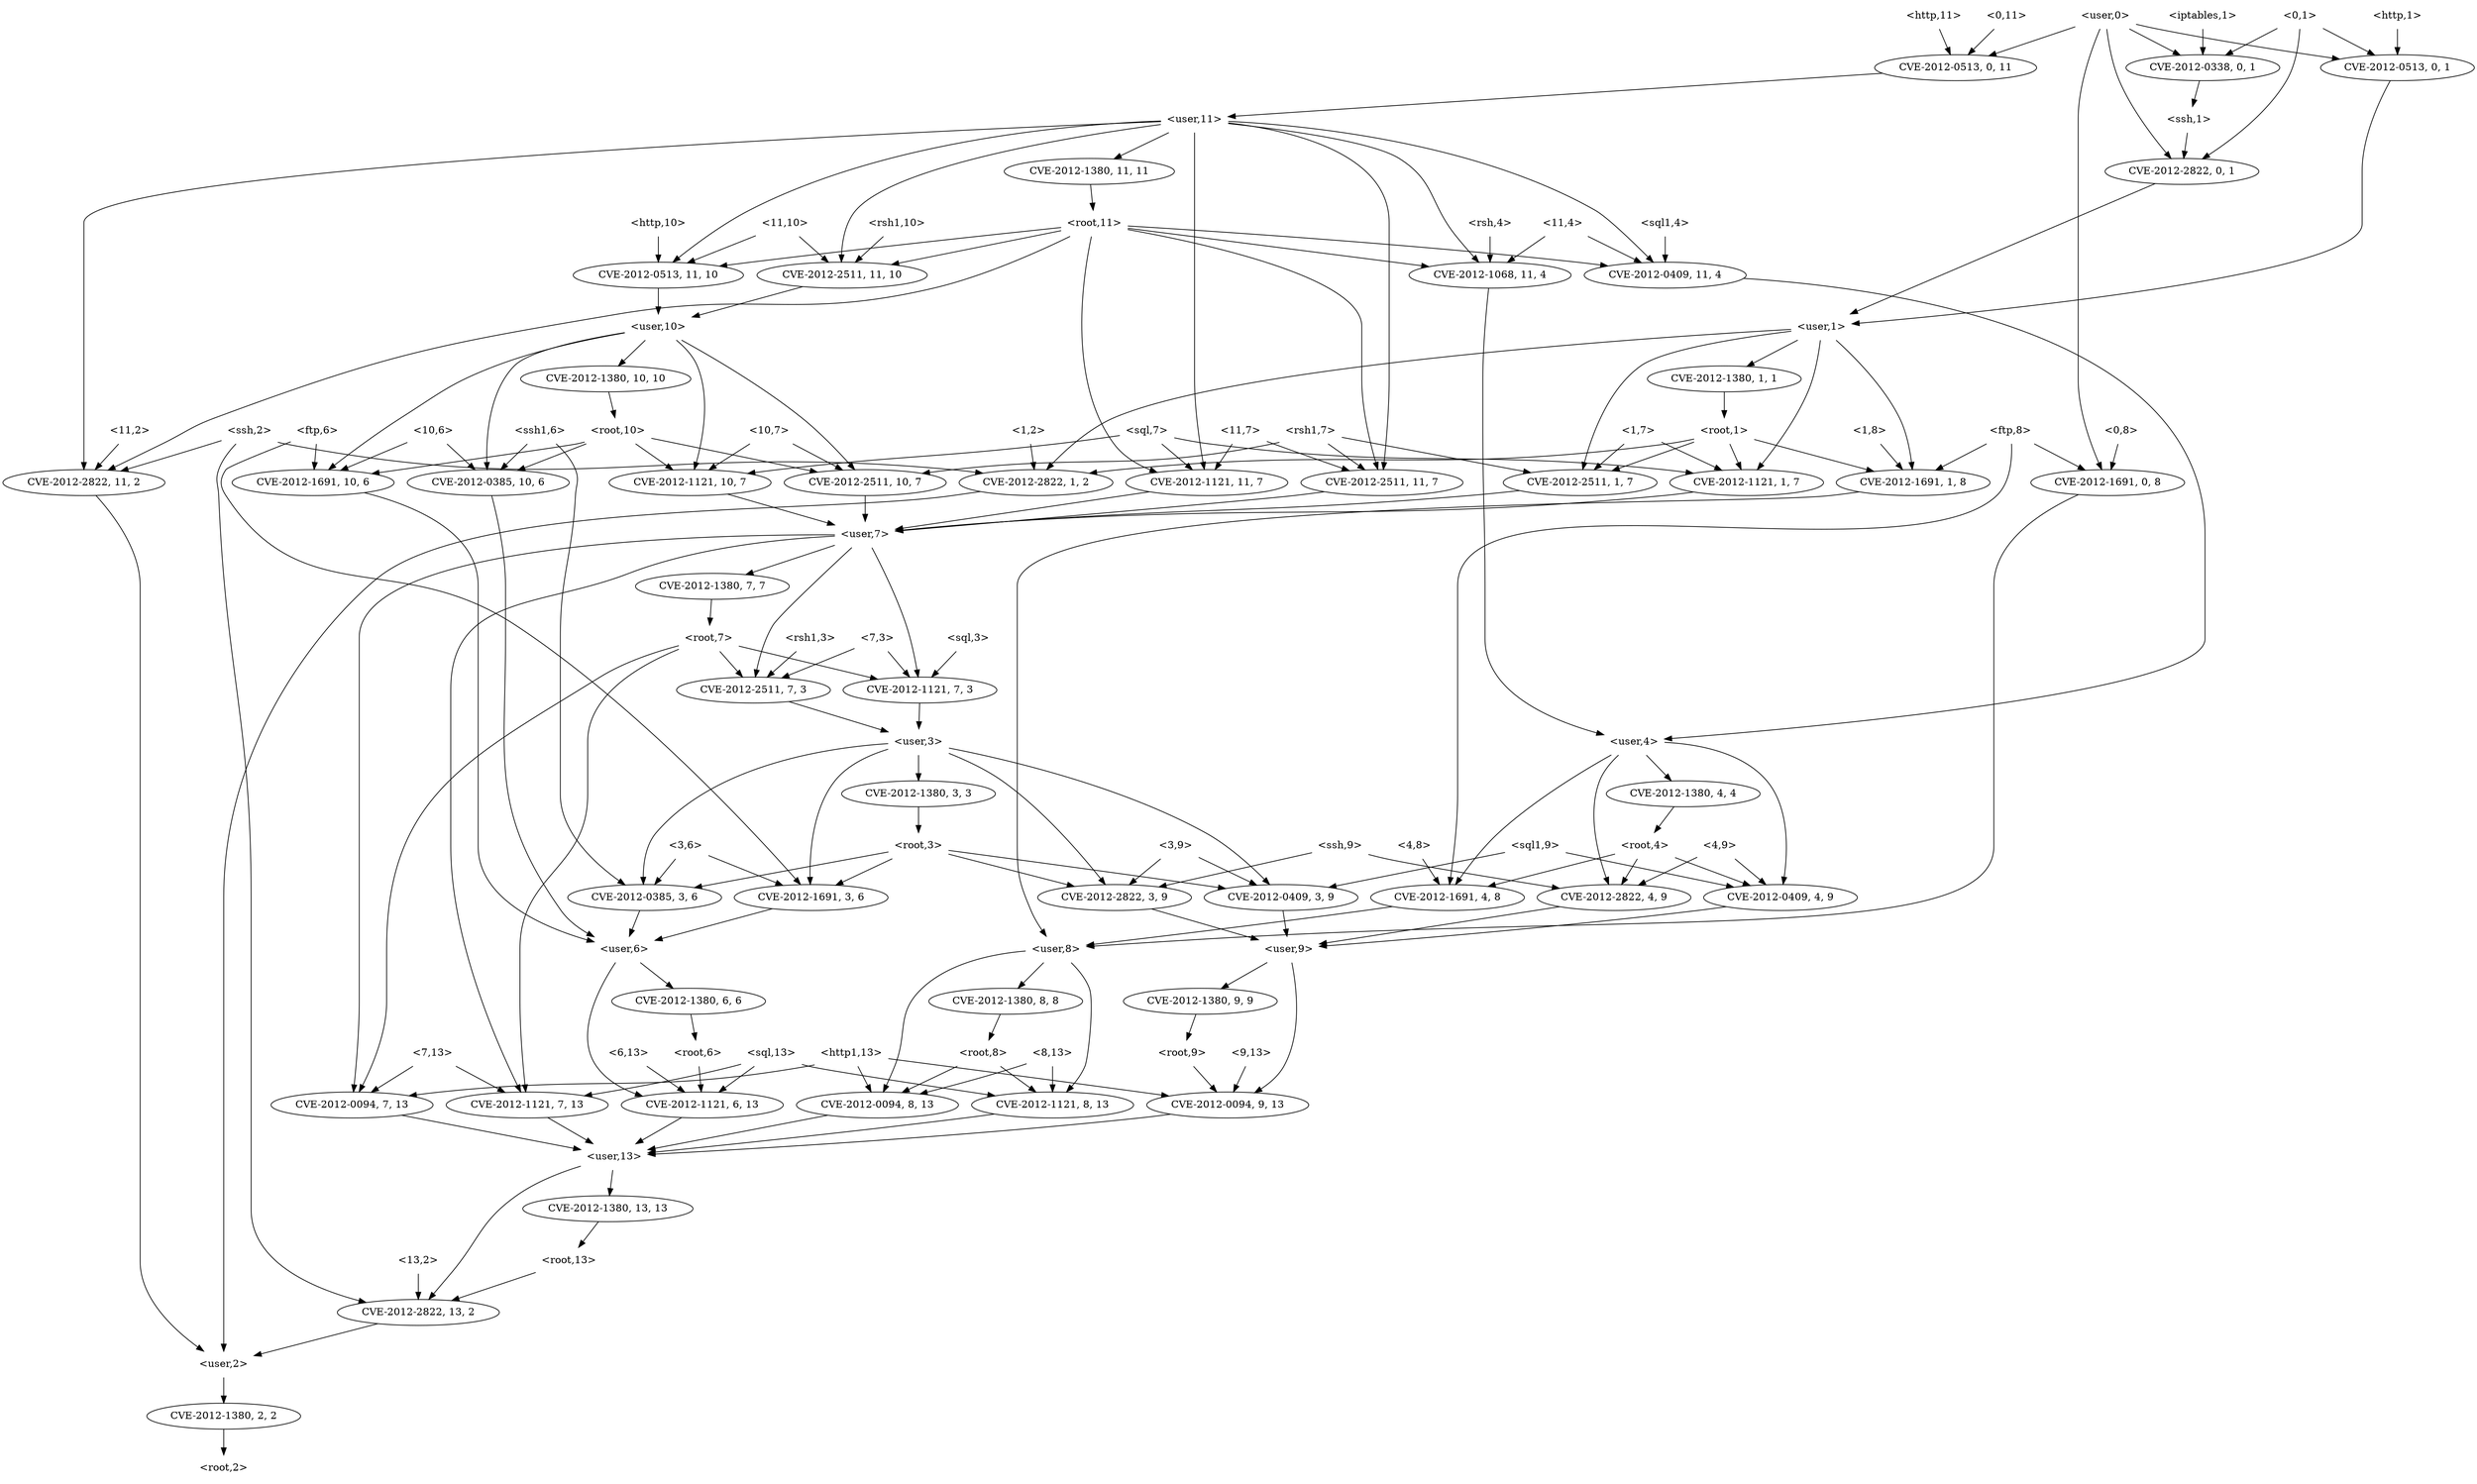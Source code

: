 strict digraph {
	graph [bb="0,0,2608,2052"];
	node [label="\N"];
	"<rsh,4>"	 [height=0.5,
		pos="541,1746",
		shape=plaintext,
		width=0.81944];
	"<v_rsh,11,4>"	 [height=0.5,
		label=<CVE-2012-1068, 11, 4>,
		pos="483,1674",
		width=2.5686];
	"<rsh,4>" -> "<v_rsh,11,4>"	 [pos="e,497.17,1692.1 526.66,1727.7 519.71,1719.3 511.23,1709.1 503.6,1699.9"];
	"<user,4>"	 [height=0.5,
		pos="908,1026",
		shape=plaintext,
		width=0.91667];
	"<v_rsh,11,4>" -> "<user,4>"	 [pos="e,874.65,1041 483,1656 483,1629.3 483,1576.1 483,1531 483,1531 483,1531 483,1457 483,1241 757.63,1094.4 865.36,1045.2"];
	"<v_sql1,4,9>"	 [height=0.5,
		label=<CVE-2012-0409, 4, 9>,
		pos="1076,810",
		width=2.4499];
	"<user,4>" -> "<v_sql1,4,9>"	 [pos="e,1037,826.2 912.06,1008 920.37,976.29 941.99,907.45 982,864 994.62,850.29 1011.6,839.23 1027.7,830.83"];
	"<v_ftp,4,8>"	 [height=0.5,
		label=<CVE-2012-1691, 4, 8>,
		pos="2164,810",
		width=2.4499];
	"<user,4>" -> "<v_ftp,4,8>"	 [pos="e,2111.7,824.57 941.12,1018.4 1022.4,1002.5 1238.4,961.32 1420,936 1571.4,914.9 1611.1,924.56 1762,900 1883.4,880.23 2023.3,846.81\
 2101.9,827.03"];
	"<v_root,4,4>"	 [height=0.5,
		label=<CVE-2012-1380, 4, 4>,
		pos="1091,954",
		width=2.4499];
	"<user,4>" -> "<v_root,4,4>"	 [pos="e,1051.4,970.14 941.14,1012.3 969.24,1001.6 1009.9,986.01 1041.8,973.81"];
	"<v_ssh,4,9>"	 [height=0.5,
		label=<CVE-2012-2822, 4, 9>,
		pos="881,810",
		width=2.4499];
	"<user,4>" -> "<v_ssh,4,9>"	 [pos="e,877.35,828.09 901.43,1007.9 892.66,984.18 877.59,939.58 872,900 869.76,884.16 870.66,879.94 872,864 872.72,855.5 874.07,846.31\
 875.51,838.01"];
	"<v_ftp,1,8>"	 [height=0.5,
		label=<CVE-2012-1691, 1, 8>,
		pos="2520,1386",
		width=2.4499];
	"<user,8>"	 [height=0.5,
		pos="1775,738",
		shape=plaintext,
		width=0.91667];
	"<v_ftp,1,8>" -> "<user,8>"	 [pos="e,1808.1,738.51 2512.1,1367.9 2500.7,1341.7 2481,1289.5 2481,1243 2481,1243 2481,1243 2481,881 2481,745.17 1972.4,737.62 1818.6,\
738.44"];
	"<v_sql,8,13>"	 [height=0.5,
		label=<CVE-2012-1121, 8, 13>,
		pos="1432,522",
		width=2.5686];
	"<user,8>" -> "<v_sql,8,13>"	 [pos="e,1438.5,540.09 1741.7,726.93 1733.4,724.53 1724.4,722.07 1716,720 1639.3,701.05 1607.7,727.79 1542,684 1491.9,650.63 1458.3,585.96\
 1442.5,549.56"];
	"<v_root,8,8>"	 [height=0.5,
		label=<CVE-2012-1380, 8, 8>,
		pos="1639,666",
		width=2.4499];
	"<user,8>" -> "<v_root,8,8>"	 [pos="e,1670.1,682.99 1741.7,719.88 1722.9,710.16 1699.1,697.94 1679.2,687.69"];
	"<v_http1,8,13>"	 [height=0.5,
		label=<CVE-2012-0094, 8, 13>,
		pos="1636,522",
		width=2.5686];
	"<user,8>" -> "<v_http1,8,13>"	 [pos="e,1652.1,540.12 1769.1,719.95 1762.3,701.54 1750.3,671.67 1736,648 1713.4,610.61 1680.8,572 1659.1,547.77"];
	"<ftp,6>"	 [height=0.5,
		pos="1825,1458",
		shape=plaintext,
		width=0.8125];
	"<v_ftp,10,6>"	 [height=0.5,
		label=<CVE-2012-1691, 10, 6>,
		pos="1847,1386",
		width=2.5686];
	"<ftp,6>" -> "<v_ftp,10,6>"	 [pos="e,1841.6,1404.1 1830.4,1439.7 1832.9,1431.9 1835.8,1422.5 1838.6,1413.8"];
	"<v_ftp,3,6>"	 [height=0.5,
		label=<CVE-2012-1691, 3, 6>,
		pos="1661,810",
		width=2.4499];
	"<ftp,6>" -> "<v_ftp,3,6>"	 [pos="e,1666.5,828.26 1795.6,1444.5 1778.3,1435.7 1757.4,1422.2 1745,1404 1722.2,1370.6 1726,1355.4 1726,1315 1726,1315 1726,1315 1726\
,1025 1726,1015.4 1687.4,893.51 1669.7,838.1"];
	"<user,6>"	 [height=0.5,
		pos="1674,738",
		shape=plaintext,
		width=0.91667];
	"<v_ftp,10,6>" -> "<user,6>"	 [pos="e,1707.2,749.31 1876.3,1368.8 1913.3,1346 1972,1300.6 1972,1243 1972,1243 1972,1243 1972,881 1972,840.55 1982.3,819.9 1953,792 1917.1\
,757.82 1781.3,766.88 1733,756 1727.9,754.84 1722.5,753.5 1717.2,752.09"];
	"<v_ftp,3,6>" -> "<user,6>"	 [pos="e,1670.8,756.1 1664.2,791.7 1665.6,783.98 1667.4,774.71 1669,766.11"];
	"<v_http,0,11>"	 [height=0.5,
		label=<CVE-2012-0513, 0, 11>,
		pos="756,1962",
		width=2.5686];
	"<user,11>"	 [height=0.5,
		pos="729,1890",
		shape=plaintext,
		width=1.0069];
	"<v_http,0,11>" -> "<user,11>"	 [pos="e,735.6,1908.1 749.33,1943.7 746.29,1935.8 742.62,1926.3 739.24,1917.5"];
	"<user,11>" -> "<v_rsh,11,4>"	 [pos="e,483.35,1692.3 692.45,1880.9 639.79,1867 544.29,1833.3 502,1764 490.65,1745.4 486.02,1721 484.16,1702.5"];
	"<v_http,11,10>"	 [height=0.5,
		label=<CVE-2012-0513, 11, 10>,
		pos="1268,1674",
		width=2.7013];
	"<user,11>" -> "<v_http,11,10>"	 [pos="e,1252.2,1691.9 765.32,1883.7 842.09,1871.3 1025,1836.2 1161,1764 1193.2,1746.9 1224.6,1719.1 1244.9,1699.1"];
	"<v_rsh1,11,10>"	 [height=0.5,
		label=<CVE-2012-2511, 11, 10>,
		pos="1055,1674",
		width=2.7013];
	"<user,11>" -> "<v_rsh1,11,10>"	 [pos="e,1032.9,1691.5 765.54,1879.2 794.62,1870.4 835.65,1855.9 868,1836 928.87,1798.6 932.35,1774 987,1728 999.19,1717.7 1013,1706.9 \
1025,1697.6"];
	"<v_sql1,11,4>"	 [height=0.5,
		label=<CVE-2012-0409, 11, 4>,
		pos="279,1674",
		width=2.5686];
	"<user,11>" -> "<v_sql1,11,4>"	 [pos="e,295.54,1691.9 692.41,1881.4 651.99,1872.6 585.31,1856.5 530,1836 461.04,1810.4 442.37,1804.5 381,1764 352.09,1744.9 322.65,1718.3\
 302.88,1699.1"];
	"<v_root,11,11>"	 [height=0.5,
		label=<CVE-2012-1380, 11, 11>,
		pos="729,1818",
		width=2.7013];
	"<user,11>" -> "<v_root,11,11>"	 [pos="e,729,1836.1 729,1871.7 729,1864 729,1854.7 729,1846.1"];
	"<v_rsh1,11,7>"	 [height=0.5,
		label=<CVE-2012-2511, 11, 7>,
		pos="604,1386",
		width=2.5686];
	"<user,11>" -> "<v_rsh1,11,7>"	 [pos="e,604,1404 692.51,1879.7 669.19,1871.8 640.19,1858.2 623,1836 598.24,1804 604,1787.4 604,1747 604,1747 604,1747 604,1529 604,1489\
 604,1442.7 604,1414.1"];
	"<v_ssh,11,2>"	 [height=0.5,
		label=<CVE-2012-2822, 11, 2>,
		pos="92,1386",
		width=2.5686];
	"<user,11>" -> "<v_ssh,11,2>"	 [pos="e,92,1404 692.46,1888.7 557.11,1886.7 92,1870.9 92,1747 92,1747 92,1747 92,1529 92,1489 92,1442.7 92,1414.1"];
	"<v_sql,11,7>"	 [height=0.5,
		label=<CVE-2012-1121, 11, 7>,
		pos="808,1386",
		width=2.5686];
	"<user,11>" -> "<v_sql,11,7>"	 [pos="e,817.31,1403.9 765.49,1879.7 788.81,1871.8 817.81,1858.2 835,1836 859.76,1804 854,1787.4 854,1747 854,1747 854,1747 854,1529 854\
,1486.8 835.4,1440.9 821.85,1413"];
	"<v_root,3,3>"	 [height=0.5,
		label=<CVE-2012-1380, 3, 3>,
		pos="1517,954",
		width=2.4499];
	"<root,3>"	 [height=0.5,
		pos="1517,882",
		shape=plaintext,
		width=0.89583];
	"<v_root,3,3>" -> "<root,3>"	 [pos="e,1517,900.1 1517,935.7 1517,927.98 1517,918.71 1517,910.11"];
	"<v_sql1,3,9>"	 [height=0.5,
		label=<CVE-2012-0409, 3, 9>,
		pos="1271,810",
		width=2.4499];
	"<root,3>" -> "<v_sql1,3,9>"	 [pos="e,1320.5,825.09 1484.6,871.78 1445.4,860.63 1378.7,841.65 1330.2,827.86"];
	"<root,3>" -> "<v_ftp,3,6>"	 [pos="e,1628.3,826.9 1549.3,865.29 1569.9,855.27 1596.8,842.19 1619.1,831.38"];
	"<v_ssh,3,9>"	 [height=0.5,
		label=<CVE-2012-2822, 3, 9>,
		pos="1466,810",
		width=2.4499];
	"<root,3>" -> "<v_ssh,3,9>"	 [pos="e,1478.5,828.1 1504.4,863.7 1498.4,855.47 1491.1,845.48 1484.5,836.42"];
	"<v_ssh1,3,6>"	 [height=0.5,
		label=<CVE-2012-0385, 3, 6>,
		pos="1856,810",
		width=2.4499];
	"<root,3>" -> "<v_ssh1,3,6>"	 [pos="e,1796.4,823.3 1549.5,874.29 1603.8,863.08 1714.1,840.3 1786.5,825.35"];
	"<root,1>"	 [height=0.5,
		pos="1122,1458",
		shape=plaintext,
		width=0.89583];
	"<v_ssh,1,2>"	 [height=0.5,
		label=<CVE-2012-2822, 1, 2>,
		pos="329,1386",
		width=2.4499];
	"<root,1>" -> "<v_ssh,1,2>"	 [pos="e,405.17,1395.1 1089.3,1442.6 1086.2,1441.6 1083.1,1440.7 1080,1440 829.01,1383 758.56,1424.6 502,1404 473.73,1401.7 442.91,1398.8\
 415.22,1396.1"];
	"<root,1>" -> "<v_ftp,1,8>"	 [pos="e,2450.1,1397.1 1154.3,1442.3 1157.2,1441.4 1160.1,1440.6 1163,1440 1428.6,1383 2114.1,1425 2385,1404 2402.9,1402.6 2422,1400.6 \
2440.1,1398.3"];
	"<v_sql,1,7>"	 [height=0.5,
		label=<CVE-2012-1121, 1, 7>,
		pos="1202,1386",
		width=2.4499];
	"<root,1>" -> "<v_sql,1,7>"	 [pos="e,1183,1403.6 1141.8,1439.7 1151.9,1430.8 1164.4,1419.9 1175.3,1410.3"];
	"<v_rsh1,1,7>"	 [height=0.5,
		label=<CVE-2012-2511, 1, 7>,
		pos="1007,1386",
		width=2.4499];
	"<root,1>" -> "<v_rsh1,1,7>"	 [pos="e,1033.7,1403.2 1093.9,1439.9 1078.4,1430.5 1059,1418.7 1042.5,1408.6"];
	"<user,2>"	 [height=0.5,
		pos="251,162",
		shape=plaintext,
		width=0.91667];
	"<v_ssh,1,2>" -> "<user,2>"	 [pos="e,251,180.05 312.46,1368.3 289.56,1343.3 251,1293.6 251,1243 251,1243 251,1243 251,305 251,265 251,218.65 251,190.08"];
	"<user,7>"	 [height=0.5,
		pos="944,1314",
		shape=plaintext,
		width=0.91667];
	"<v_sql,1,7>" -> "<user,7>"	 [pos="e,977.33,1324 1151.3,1371.3 1103.4,1358.3 1032.4,1339 987.13,1326.7"];
	"<v_rsh1,1,7>" -> "<user,7>"	 [pos="e,959.55,1332.3 991.75,1368.1 984.12,1359.6 974.75,1349.2 966.33,1339.8"];
	"<user,9>"	 [height=0.5,
		pos="1076,738",
		shape=plaintext,
		width=0.91667];
	"<v_root,9,9>"	 [height=0.5,
		label=<CVE-2012-1380, 9, 9>,
		pos="960,666",
		width=2.4499];
	"<user,9>" -> "<v_root,9,9>"	 [pos="e,986.89,683.23 1047.6,719.88 1032,710.45 1012.5,698.66 995.8,688.61"];
	"<v_http1,9,13>"	 [height=0.5,
		label=<CVE-2012-0094, 9, 13>,
		pos="1009,522",
		width=2.5686];
	"<user,9>" -> "<v_http1,9,13>"	 [pos="e,1025.5,539.72 1076,719.78 1075.3,689.45 1071.3,625.09 1050,576 1045.6,565.81 1038.8,555.85 1031.9,547.36"];
	"<root,9>"	 [height=0.5,
		pos="1009,594",
		shape=plaintext,
		width=0.89583];
	"<v_root,9,9>" -> "<root,9>"	 [pos="e,996.91,612.28 971.86,648.05 977.61,639.84 984.65,629.79 991.04,620.66"];
	"<user,13>"	 [height=0.5,
		pos="907,450",
		shape=plaintext,
		width=1.0069];
	"<v_http1,9,13>" -> "<user,13>"	 [pos="e,931.83,468.04 985.09,504.59 971.7,495.4 954.8,483.8 940.15,473.75"];
	"<8,13>"	 [height=0.5,
		pos="1552,594",
		shape=plaintext,
		width=0.78472];
	"<8,13>" -> "<v_sql,8,13>"	 [pos="e,1459.8,539.23 1523.6,576.41 1507.2,566.84 1486.3,554.7 1468.7,544.42"];
	"<8,13>" -> "<v_http1,8,13>"	 [pos="e,1616.1,539.62 1572.8,575.7 1583.5,566.75 1596.8,555.71 1608.3,546.05"];
	"<v_sql,8,13>" -> "<user,13>"	 [pos="e,943.47,455.1 1365,509.56 1353,507.62 1340.7,505.69 1329,504 1192.8,484.22 1031.2,465.15 953.44,456.24"];
	"<v_http1,8,13>" -> "<user,13>"	 [pos="e,943.44,453.07 1570.2,509.34 1557.8,507.38 1545,505.5 1533,504 1317.2,477.1 1057.8,459.95 953.62,453.68"];
	"<v_root,2,2>"	 [height=0.5,
		label=<CVE-2012-1380, 2, 2>,
		pos="251,90",
		width=2.4499];
	"<user,2>" -> "<v_root,2,2>"	 [pos="e,251,108.1 251,143.7 251,135.98 251,126.71 251,118.11"];
	"<root,9>" -> "<v_http1,9,13>"	 [pos="e,1009,540.1 1009,575.7 1009,567.98 1009,558.71 1009,550.11"];
	"<user,1>"	 [height=0.5,
		pos="930,1602",
		shape=plaintext,
		width=0.91667];
	"<user,1>" -> "<v_rsh1,1,7>"	 [pos="e,965.99,1402.1 923.53,1583.7 913.1,1552.7 896.2,1486.5 922,1440 929.82,1425.9 943.12,1415.1 956.91,1407"];
	"<user,1>" -> "<v_ssh,1,2>"	 [pos="e,371.01,1402 896.83,1589.2 797.38,1553.8 501.14,1448.3 380.74,1405.4"];
	"<v_root,1,1>"	 [height=0.5,
		label=<CVE-2012-1380, 1, 1>,
		pos="1071,1530",
		width=2.4499];
	"<user,1>" -> "<v_root,1,1>"	 [pos="e,1039.1,1546.8 963.06,1584.6 983.05,1574.7 1008.7,1561.9 1030,1551.4"];
	"<user,1>" -> "<v_sql,1,7>"	 [pos="e,1218.5,1404.1 963.21,1599.4 1011.2,1595.9 1101.4,1584.6 1168,1548 1207.7,1526.2 1222.7,1517.8 1240,1476 1246.1,1461.2 1244.9,1455.2\
 1240,1440 1236.8,1430.1 1231,1420.4 1224.9,1412.2"];
	"<user,1>" -> "<v_ftp,1,8>"	 [pos="e,2511.1,1404.1 963.24,1599.9 1173.2,1592.4 2311.2,1549 2446,1476 2472.5,1461.7 2493.3,1433.6 2506,1412.8"];
	"<v_root,1,1>" -> "<root,1>"	 [pos="e,1109.4,1476.3 1083.3,1512.1 1089.4,1503.8 1096.8,1493.6 1103.5,1484.4"];
	"<http,11>"	 [height=0.5,
		pos="715,2034",
		shape=plaintext,
		width=0.97917];
	"<http,11>" -> "<v_http,0,11>"	 [pos="e,745.98,1980.1 725.13,2015.7 729.85,2007.6 735.56,1997.9 740.78,1989"];
	"<3,6>"	 [height=0.5,
		pos="1726,882",
		shape=plaintext,
		width=0.75];
	"<3,6>" -> "<v_ftp,3,6>"	 [pos="e,1676.9,828.1 1709.9,863.7 1702.1,855.22 1692.4,844.86 1683.8,835.58"];
	"<3,6>" -> "<v_ssh1,3,6>"	 [pos="e,1826.1,827.12 1753.3,866.33 1771.8,856.34 1796.6,842.97 1817.2,831.88"];
	"<v_ssh1,3,6>" -> "<user,6>"	 [pos="e,1707,751.7 1816.5,793.81 1787,782.45 1746.7,766.95 1716.4,755.33"];
	"<0,11>"	 [height=0.5,
		pos="797,2034",
		shape=plaintext,
		width=0.78472];
	"<0,11>" -> "<v_http,0,11>"	 [pos="e,766.02,1980.1 786.87,2015.7 782.15,2007.6 776.44,1997.9 771.22,1989"];
	"<rsh1,3>"	 [height=0.5,
		pos="1006,1170",
		shape=plaintext,
		width=0.92361];
	"<v_rsh1,7,3>"	 [height=0.5,
		label=<CVE-2012-2511, 7, 3>,
		pos="974,1098",
		width=2.4499];
	"<rsh1,3>" -> "<v_rsh1,7,3>"	 [pos="e,981.82,1116.1 998.09,1151.7 994.45,1143.7 990.05,1134.1 986.01,1125.3"];
	"<user,3>"	 [height=0.5,
		pos="1401,1026",
		shape=plaintext,
		width=0.91667];
	"<v_rsh1,7,3>" -> "<user,3>"	 [pos="e,1367.8,1032.2 1038.6,1085.7 1049.7,1083.8 1061.2,1081.8 1072,1080 1174.4,1062.9 1295,1043.7 1357.9,1033.8"];
	"<v_root,10,10>"	 [height=0.5,
		label=<CVE-2012-1380, 10, 10>,
		pos="1719,1530",
		width=2.7013];
	"<root,10>"	 [height=0.5,
		pos="1719,1458",
		shape=plaintext,
		width=1];
	"<v_root,10,10>" -> "<root,10>"	 [pos="e,1719,1476.1 1719,1511.7 1719,1504 1719,1494.7 1719,1486.1"];
	"<root,10>" -> "<v_ftp,10,6>"	 [pos="e,1817.3,1403.2 1750.3,1439.9 1767.9,1430.3 1789.9,1418.2 1808.5,1408"];
	"<v_sql,10,7>"	 [height=0.5,
		label=<CVE-2012-1121, 10, 7>,
		pos="1605,1386",
		width=2.5686];
	"<root,10>" -> "<v_sql,10,7>"	 [pos="e,1631.8,1403.5 1691.1,1439.9 1675.9,1430.5 1656.8,1418.8 1640.5,1408.8"];
	"<v_rsh1,10,7>"	 [height=0.5,
		label=<CVE-2012-2511, 10, 7>,
		pos="1401,1386",
		width=2.5686];
	"<root,10>" -> "<v_rsh1,10,7>"	 [pos="e,1459.8,1399.9 1682.8,1449 1631.1,1437.7 1535.1,1416.5 1469.6,1402.1"];
	"<v_ssh1,10,6>"	 [height=0.5,
		label=<CVE-2012-0385, 10, 6>,
		pos="2051,1386",
		width=2.5686];
	"<root,10>" -> "<v_ssh1,10,6>"	 [pos="e,1986.5,1398.9 1755.1,1447.5 1765.1,1444.9 1775.9,1442.3 1786,1440 1850,1425.5 1923.3,1411 1976.5,1400.8"];
	"<http,10>"	 [height=0.5,
		pos="1268,1746",
		shape=plaintext,
		width=0.97917];
	"<http,10>" -> "<v_http,11,10>"	 [pos="e,1268,1692.1 1268,1727.7 1268,1720 1268,1710.7 1268,1702.1"];
	"<user,10>"	 [height=0.5,
		pos="1594,1602",
		shape=plaintext,
		width=1.0069];
	"<v_http,11,10>" -> "<user,10>"	 [pos="e,1557.6,1610.8 1328.9,1659.9 1392.4,1646.3 1490.4,1625.2 1547.8,1612.9"];
	"<user,10>" -> "<v_ssh1,10,6>"	 [pos="e,2051.6,1404.1 1630.5,1595.8 1725.7,1581.5 1978.4,1538.4 2031,1476 2045.5,1458.8 2050.1,1433.4 2051.3,1414.1"];
	"<user,10>" -> "<v_ftp,10,6>"	 [pos="e,1853.7,1404.4 1630.3,1601.6 1679.4,1600.7 1767.4,1592.3 1825,1548 1865.3,1517 1870.4,1490.3 1863,1440 1861.7,1431.3 1859.3,1422.1\
 1856.8,1413.9"];
	"<user,10>" -> "<v_sql,10,7>"	 [pos="e,1604.1,1404.2 1594.9,1583.8 1596.8,1546.8 1601.3,1459.2 1603.6,1414.4"];
	"<user,10>" -> "<v_rsh1,10,7>"	 [pos="e,1415.1,1403.9 1577.5,1583.8 1554.6,1560 1512.1,1515.2 1477,1476 1457.9,1454.6 1436.7,1429.7 1421.6,1411.7"];
	"<user,10>" -> "<v_root,10,10>"	 [pos="e,1690,1547.2 1624.6,1583.9 1641.6,1574.4 1662.9,1562.4 1680.9,1552.3"];
	"<v_ssh1,10,6>" -> "<user,6>"	 [pos="e,1707.2,749.41 2050.4,1368 2049.5,1341.3 2048,1288.1 2048,1243 2048,1243 2048,1243 2048,881 2048,830.4 2020.9,817.23 1977,792 1882\
,737.35 1840.1,779.23 1733,756 1727.9,754.89 1722.5,753.57 1717.2,752.17"];
	"<v_sql,10,7>" -> "<user,7>"	 [pos="e,977.11,1317.3 1538.9,1373.4 1526.6,1371.4 1514,1369.6 1502,1368 1310.8,1343.2 1081.4,1325 987.36,1318.1"];
	"<v_rsh1,10,7>" -> "<user,7>"	 [pos="e,977.31,1319.8 1333.5,1373.6 1322,1371.7 1310.2,1369.8 1299,1368 1186.8,1350.3 1054.4,1330.9 987.48,1321.2"];
	"<root,2>"	 [height=0.5,
		pos="251,18",
		shape=plaintext,
		width=0.89583];
	"<v_root,13,13>"	 [height=0.5,
		label=<CVE-2012-1380, 13, 13>,
		pos="563,378",
		width=2.7013];
	"<root,13>"	 [height=0.5,
		pos="509,306",
		shape=plaintext,
		width=1];
	"<v_root,13,13>" -> "<root,13>"	 [pos="e,522.33,324.28 549.93,360.05 543.52,351.75 535.68,341.58 528.58,332.38"];
	"<v_ssh,13,2>"	 [height=0.5,
		label=<CVE-2012-2822, 13, 2>,
		pos="399,234",
		width=2.5686];
	"<root,13>" -> "<v_ssh,13,2>"	 [pos="e,424.87,251.47 482.09,287.88 467.52,278.61 449.36,267.05 433.73,257.1"];
	"<root,8>"	 [height=0.5,
		pos="1636,594",
		shape=plaintext,
		width=0.89583];
	"<v_root,8,8>" -> "<root,8>"	 [pos="e,1636.7,612.1 1638.3,647.7 1637.9,639.98 1637.5,630.71 1637.2,622.11"];
	"<ssh,9>"	 [height=0.5,
		pos="1022,882",
		shape=plaintext,
		width=0.84028];
	"<ssh,9>" -> "<v_ssh,4,9>"	 [pos="e,913,826.89 991.41,865.81 971.14,855.75 944.31,842.43 922.17,831.44"];
	"<ssh,9>" -> "<v_ssh,3,9>"	 [pos="e,1402.6,822.53 1052.3,866.76 1055.2,865.72 1058.1,864.77 1061,864 1193.6,828.17 1232,847.75 1368,828 1376,826.84 1384.3,825.55 \
1392.5,824.2"];
	"<v_ssh,4,9>" -> "<user,9>"	 [pos="e,1043,750.86 922.83,793.98 955.39,782.3 1000.4,766.14 1033.2,754.37"];
	"<v_ssh,3,9>" -> "<user,9>"	 [pos="e,1109.4,744.99 1402,797.52 1322.3,783.2 1188.1,759.12 1119.4,746.79"];
	"<user,0>"	 [height=0.5,
		pos="1194,2034",
		shape=plaintext,
		width=0.91667];
	"<user,0>" -> "<v_http,0,11>"	 [pos="e,829.95,1972.9 1161,2022.9 1151.9,2020.4 1142.1,2017.9 1133,2016 1105,2010.2 942.25,1988 839.96,1974.2"];
	"<v_iptables,0,1>"	 [height=0.5,
		label=<CVE-2012-0338, 0, 1>,
		pos="1213,1962",
		width=2.4499];
	"<user,0>" -> "<v_iptables,0,1>"	 [pos="e,1208.4,1980.1 1198.7,2015.7 1200.8,2007.9 1203.4,1998.5 1205.7,1989.8"];
	"<v_ssh,0,1>"	 [height=0.5,
		label=<CVE-2012-2822, 0, 1>,
		pos="1296,1818",
		width=2.4499];
	"<user,0>" -> "<v_ssh,0,1>"	 [pos="e,1303.9,1836.1 1227.2,2018.9 1260.6,2004.5 1307.5,1983.8 1310,1980 1336.3,1939.1 1320.6,1879.9 1307.7,1845.9"];
	"<v_ftp,0,8>"	 [height=0.5,
		label=<CVE-2012-1691, 0, 8>,
		pos="2288,1386",
		width=2.4499];
	"<user,0>" -> "<v_ftp,0,8>"	 [pos="e,2285.8,1404 1227.2,2018.6 1230.1,2017.6 1233.1,2016.7 1236,2016 1348.8,1986.9 2277,2007.5 2277,1891 2277,1891 2277,1891 2277,1529\
 2277,1488.9 2281.4,1442.6 2284.7,1414"];
	"<v_http,0,1>"	 [height=0.5,
		label=<CVE-2012-0513, 0, 1>,
		pos="981,1962",
		width=2.4499];
	"<user,0>" -> "<v_http,0,1>"	 [pos="e,1025.5,1977.6 1160.7,2022.1 1127.1,2011 1074.6,1993.8 1035,1980.8"];
	"<ssh,1>"	 [height=0.5,
		pos="1241,1890",
		shape=plaintext,
		width=0.84028];
	"<v_iptables,0,1>" -> "<ssh,1>"	 [pos="e,1234.2,1908.1 1219.9,1943.7 1223.1,1935.8 1226.9,1926.3 1230.4,1917.5"];
	"<v_ssh,0,1>" -> "<user,1>"	 [pos="e,930.18,1620 1214.2,1811.1 1135.2,1804 1022.4,1789.7 987,1764 944.29,1733 933.42,1667.3 930.75,1630.1"];
	"<v_ftp,0,8>" -> "<user,8>"	 [pos="e,1808.2,740.1 2304.5,1368.3 2327.4,1343.3 2366,1293.6 2366,1243 2366,1243 2366,1243 2366,881 2366,819.82 2317.2,816.15 2261,792\
 2181.7,757.94 1921.9,744.55 1818.3,740.48"];
	"<v_http,0,1>" -> "<user,1>"	 [pos="e,929.05,1620.1 976.59,1943.9 965.94,1901.5 939.05,1788.3 930,1692 928.06,1671.4 928.15,1647.9 928.68,1630.3"];
	"<11,7>"	 [height=0.5,
		pos="741,1458",
		shape=plaintext,
		width=0.78472];
	"<11,7>" -> "<v_rsh1,11,7>"	 [pos="e,635.22,1402.9 712.61,1442.5 692.86,1432.4 666.24,1418.8 644.3,1407.6"];
	"<11,7>" -> "<v_sql,11,7>"	 [pos="e,791.63,1404.1 757.56,1439.7 765.68,1431.2 775.59,1420.9 784.47,1411.6"];
	"<v_rsh1,11,7>" -> "<user,7>"	 [pos="e,910.65,1321.9 665.18,1372.4 733.13,1358.4 841.11,1336.2 900.79,1323.9"];
	"<v_sql,11,7>" -> "<user,7>"	 [pos="e,910.57,1332.2 839.2,1368.9 857.7,1359.4 881.4,1347.2 901.57,1336.8"];
	"<ssh1,6>"	 [height=0.5,
		pos="2133,1458",
		shape=plaintext,
		width=0.94444];
	"<ssh1,6>" -> "<v_ssh1,10,6>"	 [pos="e,2070.5,1403.6 2112.7,1439.7 2102.3,1430.8 2089.6,1419.9 2078.3,1410.3"];
	"<ssh1,6>" -> "<v_ssh1,3,6>"	 [pos="e,1872.5,827.73 2141.8,1439.7 2149.8,1421.7 2159.3,1392.5 2152,1368 2100.5,1195.6 1934,1206.9 1934,1027 1934,1027 1934,1027 1934\
,953 1934,907.12 1902.3,862.05 1879.3,835.39"];
	"<ssh,1>" -> "<v_ssh,0,1>"	 [pos="e,1282.6,1836.1 1254.6,1871.7 1261.1,1863.4 1269.1,1853.3 1276.2,1844.1"];
	"<v_ssh,13,2>" -> "<user,2>"	 [pos="e,284.2,178.7 365.42,217.12 344.05,207.01 316.21,193.84 293.34,183.02"];
	"<v_sql1,3,9>" -> "<user,9>"	 [pos="e,1109,750.86 1229.2,793.98 1196.6,782.3 1151.6,766.14 1118.8,754.37"];
	"<0,1>"	 [height=0.5,
		pos="1097,2034",
		shape=plaintext,
		width=0.75];
	"<0,1>" -> "<v_http,0,1>"	 [pos="e,1008,1979.3 1069.8,2016.6 1054,2007 1033.8,1994.8 1016.7,1984.5"];
	"<0,1>" -> "<v_ssh,0,1>"	 [pos="e,1257.3,1834.2 1097.4,2015.7 1098.6,1996.9 1102.6,1966.4 1116,1944 1146.2,1893.5 1205.7,1858.3 1248,1838.5"];
	"<0,1>" -> "<v_iptables,0,1>"	 [pos="e,1186,1979.3 1124.2,2016.6 1140,2007 1160.2,1994.8 1177.3,1984.5"];
	"<http,1>"	 [height=0.5,
		pos="981,2034",
		shape=plaintext,
		width=0.89583];
	"<http,1>" -> "<v_http,0,1>"	 [pos="e,981,1980.1 981,2015.7 981,2008 981,1998.7 981,1990.1"];
	"<4,8>"	 [height=0.5,
		pos="2164,882",
		shape=plaintext,
		width=0.75];
	"<4,8>" -> "<v_ftp,4,8>"	 [pos="e,2164,828.1 2164,863.7 2164,855.98 2164,846.71 2164,838.11"];
	"<v_ftp,4,8>" -> "<user,8>"	 [pos="e,1808.3,744.99 2100.2,797.52 2020.7,783.2 1886.8,759.12 1818.3,746.79"];
	"<v_rsh1,11,10>" -> "<user,10>"	 [pos="e,1557.5,1607 1125.2,1661.5 1137.4,1659.6 1150.1,1657.7 1162,1656 1302,1636.3 1468.1,1617.1 1547.4,1608.2"];
	"<v_sql1,11,4>" -> "<user,4>"	 [pos="e,874.74,1033.3 321.75,1657.9 370.93,1637.4 445,1595.9 445,1531 445,1531 445,1531 445,1385 445,1199.2 564.88,1163.3 731,1080 774.25\
,1058.3 827.97,1043.8 864.82,1035.5"];
	"<root,11>"	 [height=0.5,
		pos="706,1746",
		shape=plaintext,
		width=1];
	"<v_root,11,11>" -> "<root,11>"	 [pos="e,711.62,1764.1 723.31,1799.7 720.75,1791.9 717.67,1782.5 714.82,1773.8"];
	"<v_ssh,11,2>" -> "<user,2>"	 [pos="e,234.51,180.23 110.01,1368.1 134.42,1343.2 175,1294.1 175,1243 175,1243 175,1243 175,305 175,259.64 205.52,214.75 227.88,187.95"];
	"<13,2>"	 [height=0.5,
		pos="399,306",
		shape=plaintext,
		width=0.78472];
	"<13,2>" -> "<v_ssh,13,2>"	 [pos="e,399,252.1 399,287.7 399,279.98 399,270.71 399,262.11"];
	"<v_sql,6,13>"	 [height=0.5,
		label=<CVE-2012-1121, 6, 13>,
		pos="1228,522",
		width=2.5686];
	"<user,6>" -> "<v_sql,6,13>"	 [pos="e,1220.5,540.3 1640.7,736.94 1551.1,736.16 1307.3,729.79 1244,684 1203.2,654.51 1201.8,625.65 1210,576 1211.4,567.28 1214.1,558.06\
 1217,549.8"];
	"<v_root,6,6>"	 [height=0.5,
		label=<CVE-2012-1380, 6, 6>,
		pos="1341,666",
		width=2.4499];
	"<user,6>" -> "<v_root,6,6>"	 [pos="e,1400.2,679.45 1640.9,730.03 1587.4,718.79 1481,696.42 1410.4,681.58"];
	"<iptables,1>"	 [height=0.5,
		pos="1288,2034",
		shape=plaintext,
		width=1.1944];
	"<iptables,1>" -> "<v_iptables,0,1>"	 [pos="e,1231.1,1979.9 1269.5,2015.7 1260.1,2007 1248.7,1996.3 1238.5,1986.8"];
	"<11,4>"	 [height=0.5,
		pos="419,1746",
		shape=plaintext,
		width=0.78472];
	"<11,4>" -> "<v_rsh,11,4>"	 [pos="e,467.36,1692.1 434.82,1727.7 442.57,1719.2 452.04,1708.9 460.52,1699.6"];
	"<11,4>" -> "<v_sql1,11,4>"	 [pos="e,311.21,1691.1 390.67,1730.8 370.44,1720.7 342.92,1707 320.26,1695.6"];
	"<sql,3>"	 [height=0.5,
		pos="1198,1170",
		shape=plaintext,
		width=0.8125];
	"<v_sql,7,3>"	 [height=0.5,
		label=<CVE-2012-1121, 7, 3>,
		pos="1169,1098",
		width=2.4499];
	"<sql,3>" -> "<v_sql,7,3>"	 [pos="e,1176.1,1116.1 1190.8,1151.7 1187.6,1143.8 1183.6,1134.3 1180,1125.5"];
	"<v_sql,7,3>" -> "<user,3>"	 [pos="e,1367.7,1037 1216.2,1082.8 1257.8,1070.2 1317.7,1052.1 1357.9,1040"];
	"<user,3>" -> "<v_sql1,3,9>"	 [pos="e,1281.3,827.94 1390.6,1007.8 1367.8,970.35 1313.5,880.88 1286.6,836.65"];
	"<user,3>" -> "<v_ftp,3,6>"	 [pos="e,1658.2,828.12 1434.3,1020.8 1487.6,1013.4 1588.4,996.55 1614,972 1633.2,953.53 1649,879.09 1656.4,838.22"];
	"<user,3>" -> "<v_ssh,3,9>"	 [pos="e,1458.8,828.13 1403.9,1007.8 1407.2,989.7 1412.9,960.59 1420,936 1430,901.44 1444.8,862.73 1454.9,837.67"];
	"<user,3>" -> "<v_root,3,3>"	 [pos="e,1490.1,971.23 1429.4,1007.9 1445,998.45 1464.5,986.66 1481.2,976.61"];
	"<user,3>" -> "<v_ssh1,3,6>"	 [pos="e,1840.4,827.98 1434.1,1020.9 1480.8,1014.3 1568.1,999.35 1638,972 1697.3,948.77 1711,938.16 1762,900 1788.1,880.45 1814.9,854.43\
 1833.1,835.58"];
	"<root,8>" -> "<v_sql,8,13>"	 [pos="e,1476.8,537.82 1603.7,581.2 1598.8,579.44 1593.8,577.66 1589,576 1554.9,564.09 1516.6,551.13 1486.3,541.01"];
	"<root,8>" -> "<v_http1,8,13>"	 [pos="e,1636,540.1 1636,575.7 1636,567.98 1636,558.71 1636,550.11"];
	"<0,8>"	 [height=0.5,
		pos="2222,1458",
		shape=plaintext,
		width=0.75];
	"<0,8>" -> "<v_ftp,0,8>"	 [pos="e,2271.9,1404.1 2238.3,1439.7 2246.3,1431.2 2256.1,1420.9 2264.8,1411.6"];
	"<root,4>"	 [height=0.5,
		pos="1103,882",
		shape=plaintext,
		width=0.89583];
	"<root,4>" -> "<v_sql1,4,9>"	 [pos="e,1082.6,828.1 1096.3,863.7 1093.3,855.81 1089.6,846.3 1086.2,837.55"];
	"<root,4>" -> "<v_ftp,4,8>"	 [pos="e,2084.9,818.02 1135.3,871.91 1147.3,868.88 1161.2,865.81 1174,864 1517.2,815.43 1607.1,849.92 1953,828 1992.9,825.47 2037,822.02\
 2074.5,818.89"];
	"<root,4>" -> "<v_ssh,4,9>"	 [pos="e,932.63,824.75 1070.6,867.5 1067.3,866.28 1064.1,865.09 1061,864 1022.1,850.43 977.67,837.33 942.7,827.55"];
	"<v_sql1,4,9>" -> "<user,9>"	 [pos="e,1076,756.1 1076,791.7 1076,783.98 1076,774.71 1076,766.11"];
	"<v_http1,7,13>"	 [height=0.5,
		label=<CVE-2012-0094, 7, 13>,
		pos="601,522",
		width=2.5686];
	"<user,7>" -> "<v_http1,7,13>"	 [pos="e,574.62,539.38 910.91,1313 848.72,1311.9 711.18,1304.1 606,1260 544.76,1234.3 486,1237.4 486,1171 486,1171 486,1171 486,665 486\
,613.38 532.46,570.02 566.32,545.26"];
	"<v_sql,7,13>"	 [height=0.5,
		label=<CVE-2012-1121, 7, 13>,
		pos="805,522",
		width=2.5686];
	"<user,7>" -> "<v_sql,7,13>"	 [pos="e,785.53,539.68 910.77,1308 817.83,1293 562,1245.1 562,1171 562,1171 562,1171 562,809 562,742.92 714.54,602.02 777.9,546.34"];
	"<user,7>" -> "<v_sql,7,3>"	 [pos="e,1162.5,1116.2 976.82,1296 1015.2,1274.8 1078.8,1235.6 1121,1188 1137.4,1169.5 1150.3,1144.5 1158.5,1125.6"];
	"<v_root,7,7>"	 [height=0.5,
		label=<CVE-2012-1380, 7, 7>,
		pos="828,1242",
		width=2.4499];
	"<user,7>" -> "<v_root,7,7>"	 [pos="e,854.89,1259.2 915.62,1295.9 900,1286.5 880.47,1274.7 863.8,1264.6"];
	"<user,7>" -> "<v_rsh1,7,3>"	 [pos="e,970.05,1116.1 945.56,1295.5 948.31,1265.9 954.56,1204 963,1152 964.38,1143.5 966.17,1134.3 967.91,1126"];
	"<4,9>"	 [height=0.5,
		pos="908,882",
		shape=plaintext,
		width=0.75];
	"<4,9>" -> "<v_sql1,4,9>"	 [pos="e,1038.9,826.45 935.37,869.6 960.79,859.01 999.16,843.02 1029.4,830.41"];
	"<4,9>" -> "<v_ssh,4,9>"	 [pos="e,887.6,828.1 901.33,863.7 898.29,855.81 894.62,846.3 891.24,837.55"];
	"<ftp,8>"	 [height=0.5,
		pos="2335,1458",
		shape=plaintext,
		width=0.8125];
	"<ftp,8>" -> "<v_ftp,4,8>"	 [pos="e,2205.4,825.91 2357.6,1440 2368.1,1430.6 2379.4,1418.1 2385,1404 2390.9,1389.1 2387.2,1383.8 2385,1368 2372.2,1277.8 2328,1262.1\
 2328,1171 2328,1171 2328,1171 2328,953 2328,892.27 2262.9,851.71 2214.8,830"];
	"<ftp,8>" -> "<v_ftp,1,8>"	 [pos="e,2476.9,1401.8 2364.3,1444 2367.6,1442.6 2370.8,1441.3 2374,1440 2404.7,1427.8 2439.5,1415.1 2467.4,1405.2"];
	"<ftp,8>" -> "<v_ftp,0,8>"	 [pos="e,2299.5,1404.1 2323.4,1439.7 2317.9,1431.5 2311.2,1421.5 2305.1,1412.4"];
	"<root,7>"	 [height=0.5,
		pos="828,1170",
		shape=plaintext,
		width=0.89583];
	"<v_root,7,7>" -> "<root,7>"	 [pos="e,828,1188.1 828,1223.7 828,1216 828,1206.7 828,1198.1"];
	"<root,7>" -> "<v_sql,7,13>"	 [pos="e,796.91,540.05 814.64,1151.7 796.15,1126 765,1075.5 765,1027 765,1027 765,1027 765,665 765,623.48 781.04,577.61 792.8,549.54"];
	"<root,7>" -> "<v_sql,7,3>"	 [pos="e,1109.3,1111.3 860.39,1162.4 914.93,1151.2 1026.3,1128.3 1099.2,1113.3"];
	"<root,7>" -> "<v_http1,7,13>"	 [pos="e,600.8,540.05 795.33,1164.1 732.29,1152.7 600,1117.9 600,1027 600,1027 600,1027 600,665 600,625 600.4,578.65 600.7,550.08"];
	"<root,7>" -> "<v_rsh1,7,3>"	 [pos="e,941.18,1114.7 860.4,1153.5 881.52,1143.3 909.28,1130 932.08,1119.1"];
	"<root,11>" -> "<v_rsh,11,4>"	 [pos="e,529.78,1689.7 669.67,1733.6 634.37,1722.5 580.24,1705.5 539.35,1692.7"];
	"<root,11>" -> "<v_http,11,10>"	 [pos="e,1198.1,1686.5 742.04,1741.3 819.08,1733.3 1005.4,1713.4 1161,1692 1169.8,1690.8 1179,1689.4 1188.2,1688"];
	"<root,11>" -> "<v_rsh1,11,10>"	 [pos="e,991.53,1687.7 742.03,1737.8 798.26,1726.5 908,1704.5 981.42,1689.8"];
	"<root,11>" -> "<v_sql1,11,4>"	 [pos="e,346.75,1686.3 669.92,1739.2 609.94,1729.4 485.92,1709.3 381,1692 373.13,1690.7 364.92,1689.3 356.72,1688"];
	"<root,11>" -> "<v_rsh1,11,7>"	 [pos="e,620.54,1403.7 701.14,1727.7 694.13,1701.1 682,1648.5 682,1603 682,1603 682,1603 682,1529 682,1483.1 650.33,1438.1 627.35,1411.4"];
	"<root,11>" -> "<v_ssh,11,2>"	 [pos="e,124.48,1402.9 684.12,1727.7 660.17,1709.1 620.31,1679 584,1656 422.76,1553.7 219.77,1450.3 133.66,1407.5"];
	"<root,11>" -> "<v_sql,11,7>"	 [pos="e,806.62,1404 727.56,1727.8 755.59,1703.3 801,1655.5 801,1603 801,1603 801,1603 801,1529 801,1488.9 803.81,1442.6 805.87,1414.1"];
	"<6,13>"	 [height=0.5,
		pos="1416,594",
		shape=plaintext,
		width=0.78472];
	"<6,13>" -> "<v_sql,6,13>"	 [pos="e,1273,537.83 1387.5,579.94 1384.3,578.57 1381.1,577.23 1378,576 1346.8,563.53 1311.4,550.94 1282.8,541.17"];
	"<v_sql,6,13>" -> "<user,13>"	 [pos="e,943.44,458.95 1168.7,508.08 1106.5,494.51 1010,473.47 953.23,461.08"];
	"<v_root,2,2>" -> "<root,2>"	 [pos="e,251,36.104 251,71.697 251,63.983 251,54.712 251,46.112"];
	"<9,13>"	 [height=0.5,
		pos="1133,594",
		shape=plaintext,
		width=0.78472];
	"<9,13>" -> "<v_http1,9,13>"	 [pos="e,1037.7,539.23 1104.6,576.94 1087.3,567.23 1065.2,554.73 1046.6,544.21"];
	"<7,13>"	 [height=0.5,
		pos="657,594",
		shape=plaintext,
		width=0.78472];
	"<7,13>" -> "<v_sql,7,13>"	 [pos="e,771.37,538.91 685.54,579.5 707.28,569.22 737.59,554.88 762.23,543.23"];
	"<7,13>" -> "<v_http1,7,13>"	 [pos="e,614.68,540.1 643.16,575.7 636.51,567.39 628.42,557.28 621.11,548.14"];
	"<v_sql,7,13>" -> "<user,13>"	 [pos="e,882.17,468.04 828.91,504.59 842.3,495.4 859.2,483.8 873.85,473.75"];
	"<v_http1,7,13>" -> "<user,13>"	 [pos="e,870.35,459.38 658.56,507.83 716.95,494.48 806.21,474.06 860.34,461.67"];
	"<1,8>"	 [height=0.5,
		pos="2410,1458",
		shape=plaintext,
		width=0.75];
	"<1,8>" -> "<v_ftp,1,8>"	 [pos="e,2494.1,1403.5 2436.9,1439.9 2451.5,1430.6 2469.6,1419 2485.3,1409.1"];
	"<user,13>" -> "<v_ssh,13,2>"	 [pos="e,445.55,249.59 872.42,431.85 809.76,401.08 672.91,335.31 554,288 521.71,275.15 484.94,262.5 455.31,252.77"];
	"<user,13>" -> "<v_root,13,13>"	 [pos="e,625.79,391.78 870.51,441.58 814.86,430.25 707.65,408.44 635.7,393.79"];
	"<3,9>"	 [height=0.5,
		pos="1374,882",
		shape=plaintext,
		width=0.75];
	"<3,9>" -> "<v_sql1,3,9>"	 [pos="e,1295.2,827.47 1348.8,863.88 1335.2,854.61 1318.2,843.05 1303.5,833.1"];
	"<3,9>" -> "<v_ssh,3,9>"	 [pos="e,1444.2,827.62 1396.7,863.7 1408.6,854.66 1423.3,843.5 1436.1,833.77"];
	"<11,2>"	 [height=0.5,
		pos="149,1458",
		shape=plaintext,
		width=0.78472];
	"<11,2>" -> "<v_ssh,11,2>"	 [pos="e,105.93,1404.1 134.91,1439.7 128.08,1431.3 119.74,1421.1 112.24,1411.9"];
	"<sql1,4>"	 [height=0.5,
		pos="279,1746",
		shape=plaintext,
		width=0.91667];
	"<sql1,4>" -> "<v_sql1,11,4>"	 [pos="e,279,1692.1 279,1727.7 279,1720 279,1710.7 279,1702.1"];
	"<7,3>"	 [height=0.5,
		pos="1085,1170",
		shape=plaintext,
		width=0.75];
	"<7,3>" -> "<v_sql,7,3>"	 [pos="e,1149.1,1115.6 1105.8,1151.7 1116.5,1142.7 1129.8,1131.7 1141.3,1122"];
	"<7,3>" -> "<v_rsh1,7,3>"	 [pos="e,999.73,1115.2 1057.8,1151.9 1042.9,1142.5 1024.2,1130.7 1008.3,1120.6"];
	"<ssh,2>"	 [height=0.5,
		pos="314,1458",
		shape=plaintext,
		width=0.84028];
	"<ssh,2>" -> "<v_ssh,13,2>"	 [pos="e,374.04,251.45 283.46,1444.5 265.78,1435.7 244.61,1422.3 232,1404 209.04,1370.7 213,1355.4 213,1315 213,1315 213,1315 213,881 213\
,780.07 289,767.93 289,667 289,667 289,667 289,377 289,326.33 333.31,282.78 365.69,257.72"];
	"<ssh,2>" -> "<v_ssh,1,2>"	 [pos="e,325.33,1404.1 317.71,1439.7 319.36,1432 321.35,1422.7 323.19,1414.1"];
	"<ssh,2>" -> "<v_ssh,11,2>"	 [pos="e,142.65,1401.1 283.6,1445.2 278.74,1443.4 273.75,1441.6 269,1440 230.56,1427 186.88,1413.9 152.54,1404"];
	"<root,6>"	 [height=0.5,
		pos="1252,594",
		shape=plaintext,
		width=0.89583];
	"<root,6>" -> "<v_sql,6,13>"	 [pos="e,1233.9,540.1 1246.1,575.7 1243.4,567.9 1240.2,558.51 1237.2,549.83"];
	"<rsh1,7>"	 [height=0.5,
		pos="965,1458",
		shape=plaintext,
		width=0.92361];
	"<rsh1,7>" -> "<v_rsh1,11,7>"	 [pos="e,666.96,1399.2 931.69,1450.5 874.14,1439.4 754.83,1416.2 677.16,1401.2"];
	"<rsh1,7>" -> "<v_rsh1,10,7>"	 [pos="e,1334.4,1398.5 998.53,1442.8 1001.7,1441.8 1004.9,1440.8 1008,1440 1134.3,1407.8 1170,1422.7 1299,1404 1307.2,1402.8 1315.8,1401.5\
 1324.4,1400.1"];
	"<rsh1,7>" -> "<v_rsh1,1,7>"	 [pos="e,996.74,1404.1 975.38,1439.7 980.26,1431.6 986.19,1421.7 991.58,1412.7"];
	"<v_root,4,4>" -> "<root,4>"	 [pos="e,1100.1,900.1 1094,935.7 1095.3,927.98 1096.9,918.71 1098.4,910.11"];
	"<rsh1,10>"	 [height=0.5,
		pos="1033,1746",
		shape=plaintext,
		width=1.0278];
	"<rsh1,10>" -> "<v_rsh1,11,10>"	 [pos="e,1049.6,1692.1 1038.4,1727.7 1040.9,1719.9 1043.8,1710.5 1046.6,1701.8"];
	"<10,7>"	 [height=0.5,
		pos="1515,1458",
		shape=plaintext,
		width=0.78472];
	"<10,7>" -> "<v_sql,10,7>"	 [pos="e,1583.6,1403.6 1537.2,1439.7 1548.9,1430.7 1563.2,1419.5 1575.7,1409.8"];
	"<10,7>" -> "<v_rsh1,10,7>"	 [pos="e,1427.8,1403.5 1487.1,1439.9 1471.9,1430.5 1452.8,1418.8 1436.5,1408.8"];
	"<sql,7>"	 [height=0.5,
		pos="1202,1458",
		shape=plaintext,
		width=0.8125];
	"<sql,7>" -> "<v_sql,11,7>"	 [pos="e,875.18,1398.4 1172.5,1443.2 1169.3,1442 1166.1,1440.9 1163,1440 1053.7,1409 1022.2,1421.3 910,1404 901.99,1402.8 893.63,1401.4\
 885.3,1400.1"];
	"<sql,7>" -> "<v_sql,10,7>"	 [pos="e,1538.5,1398.5 1231.3,1451.9 1293.1,1441.2 1438.5,1415.9 1528.6,1400.3"];
	"<sql,7>" -> "<v_sql,1,7>"	 [pos="e,1202,1404.1 1202,1439.7 1202,1432 1202,1422.7 1202,1414.1"];
	"<v_root,6,6>" -> "<root,6>"	 [pos="e,1273.9,612.2 1319.9,648.41 1308.5,639.46 1294.3,628.25 1281.8,618.42"];
	"<sql,13>"	 [height=0.5,
		pos="1336,594",
		shape=plaintext,
		width=0.91667];
	"<sql,13>" -> "<v_sql,8,13>"	 [pos="e,1409.2,539.62 1359.7,575.7 1372.1,566.66 1387.4,555.5 1400.8,545.77"];
	"<sql,13>" -> "<v_sql,7,13>"	 [pos="e,870.74,534.67 1303,578.87 1299.6,577.77 1296.3,576.78 1293,576 1125.4,535.92 1077.9,562.18 907,540 898.46,538.89 889.54,537.6 \
880.69,536.24"];
	"<sql,13>" -> "<v_sql,6,13>"	 [pos="e,1253.4,539.47 1309.6,575.88 1295.3,566.61 1277.4,555.05 1262.1,545.1"];
	"<10,6>"	 [height=0.5,
		pos="1994,1458",
		shape=plaintext,
		width=0.78472];
	"<10,6>" -> "<v_ftp,10,6>"	 [pos="e,1880.4,1402.9 1965.7,1443.5 1944.1,1433.2 1914,1418.9 1889.5,1407.2"];
	"<10,6>" -> "<v_ssh1,10,6>"	 [pos="e,2037.1,1404.1 2008.1,1439.7 2014.9,1431.3 2023.3,1421.1 2030.8,1411.9"];
	"<11,10>"	 [height=0.5,
		pos="1120,1746",
		shape=plaintext,
		width=0.88889];
	"<11,10>" -> "<v_rsh1,11,10>"	 [pos="e,1070.9,1692.1 1103.9,1727.7 1096.1,1719.2 1086.4,1708.9 1077.8,1699.6"];
	"<11,10>" -> "<v_http,11,10>"	 [pos="e,1234.1,1691 1152.1,1729.8 1173.4,1719.7 1201.6,1706.4 1224.9,1695.4"];
	"<1,7>"	 [height=0.5,
		pos="1044,1458",
		shape=plaintext,
		width=0.75];
	"<1,7>" -> "<v_sql,1,7>"	 [pos="e,1165.6,1402.5 1071.1,1444.1 1074.1,1442.7 1077.1,1441.3 1080,1440 1105,1428.7 1133.2,1416.4 1156.1,1406.5"];
	"<1,7>" -> "<v_rsh1,1,7>"	 [pos="e,1016,1404.1 1034.9,1439.7 1030.6,1431.6 1025.4,1421.9 1020.7,1413"];
	"<1,2>"	 [height=0.5,
		pos="390,1458",
		shape=plaintext,
		width=0.75];
	"<1,2>" -> "<v_ssh,1,2>"	 [pos="e,343.91,1404.1 374.92,1439.7 367.61,1431.3 358.69,1421.1 350.66,1411.9"];
	"<http1,13>"	 [height=0.5,
		pos="919,594",
		shape=plaintext,
		width=1.0833];
	"<http1,13>" -> "<v_http1,7,13>"	 [pos="e,659.95,535.98 879.69,584.35 827.4,572.84 734.12,552.3 669.98,538.18"];
	"<http1,13>" -> "<v_http1,8,13>"	 [pos="e,1570.8,534.78 958.04,578.18 961.05,577.35 964.06,576.6 967,576 1213.9,525.44 1282.6,568.56 1533,540 1542,538.97 1551.4,537.7 1560.7\
,536.32"];
	"<http1,13>" -> "<v_http1,9,13>"	 [pos="e,987.63,539.62 941.25,575.7 952.86,566.66 967.22,555.5 979.73,545.77"];
	"<sql1,9>"	 [height=0.5,
		pos="1216,882",
		shape=plaintext,
		width=0.91667];
	"<sql1,9>" -> "<v_sql1,3,9>"	 [pos="e,1257.6,828.1 1229.6,863.7 1236.1,855.39 1244.1,845.28 1251.2,836.14"];
	"<sql1,9>" -> "<v_sql1,4,9>"	 [pos="e,1108,826.99 1182.8,864.41 1163.1,854.55 1137.9,841.96 1117,831.49"];
}
